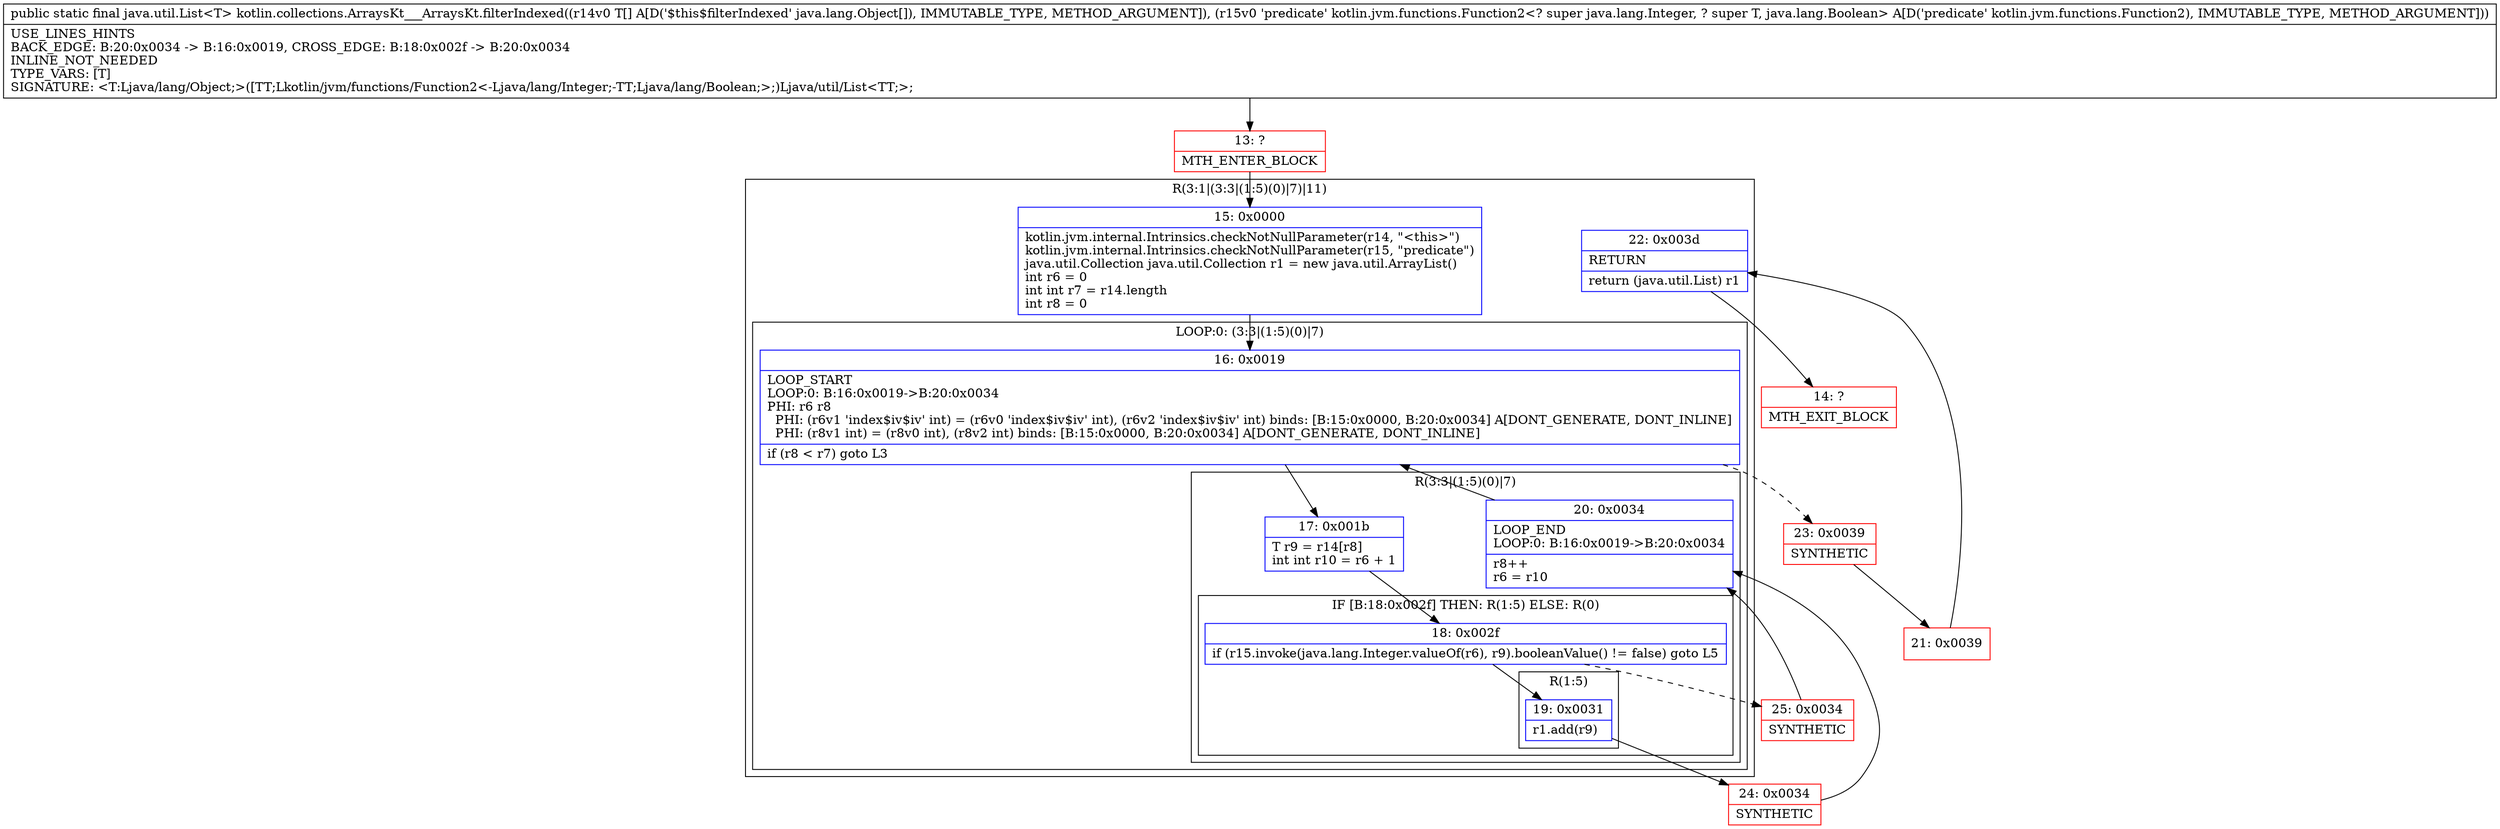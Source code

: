 digraph "CFG forkotlin.collections.ArraysKt___ArraysKt.filterIndexed([Ljava\/lang\/Object;Lkotlin\/jvm\/functions\/Function2;)Ljava\/util\/List;" {
subgraph cluster_Region_759793896 {
label = "R(3:1|(3:3|(1:5)(0)|7)|11)";
node [shape=record,color=blue];
Node_15 [shape=record,label="{15\:\ 0x0000|kotlin.jvm.internal.Intrinsics.checkNotNullParameter(r14, \"\<this\>\")\lkotlin.jvm.internal.Intrinsics.checkNotNullParameter(r15, \"predicate\")\ljava.util.Collection java.util.Collection r1 = new java.util.ArrayList()\lint r6 = 0\lint int r7 = r14.length\lint r8 = 0\l}"];
subgraph cluster_LoopRegion_773452164 {
label = "LOOP:0: (3:3|(1:5)(0)|7)";
node [shape=record,color=blue];
Node_16 [shape=record,label="{16\:\ 0x0019|LOOP_START\lLOOP:0: B:16:0x0019\-\>B:20:0x0034\lPHI: r6 r8 \l  PHI: (r6v1 'index$iv$iv' int) = (r6v0 'index$iv$iv' int), (r6v2 'index$iv$iv' int) binds: [B:15:0x0000, B:20:0x0034] A[DONT_GENERATE, DONT_INLINE]\l  PHI: (r8v1 int) = (r8v0 int), (r8v2 int) binds: [B:15:0x0000, B:20:0x0034] A[DONT_GENERATE, DONT_INLINE]\l|if (r8 \< r7) goto L3\l}"];
subgraph cluster_Region_1243951094 {
label = "R(3:3|(1:5)(0)|7)";
node [shape=record,color=blue];
Node_17 [shape=record,label="{17\:\ 0x001b|T r9 = r14[r8]\lint int r10 = r6 + 1\l}"];
subgraph cluster_IfRegion_1341537882 {
label = "IF [B:18:0x002f] THEN: R(1:5) ELSE: R(0)";
node [shape=record,color=blue];
Node_18 [shape=record,label="{18\:\ 0x002f|if (r15.invoke(java.lang.Integer.valueOf(r6), r9).booleanValue() != false) goto L5\l}"];
subgraph cluster_Region_1242993187 {
label = "R(1:5)";
node [shape=record,color=blue];
Node_19 [shape=record,label="{19\:\ 0x0031|r1.add(r9)\l}"];
}
subgraph cluster_Region_2097859825 {
label = "R(0)";
node [shape=record,color=blue];
}
}
Node_20 [shape=record,label="{20\:\ 0x0034|LOOP_END\lLOOP:0: B:16:0x0019\-\>B:20:0x0034\l|r8++\lr6 = r10\l}"];
}
}
Node_22 [shape=record,label="{22\:\ 0x003d|RETURN\l|return (java.util.List) r1\l}"];
}
Node_13 [shape=record,color=red,label="{13\:\ ?|MTH_ENTER_BLOCK\l}"];
Node_24 [shape=record,color=red,label="{24\:\ 0x0034|SYNTHETIC\l}"];
Node_25 [shape=record,color=red,label="{25\:\ 0x0034|SYNTHETIC\l}"];
Node_23 [shape=record,color=red,label="{23\:\ 0x0039|SYNTHETIC\l}"];
Node_21 [shape=record,color=red,label="{21\:\ 0x0039}"];
Node_14 [shape=record,color=red,label="{14\:\ ?|MTH_EXIT_BLOCK\l}"];
MethodNode[shape=record,label="{public static final java.util.List\<T\> kotlin.collections.ArraysKt___ArraysKt.filterIndexed((r14v0 T[] A[D('$this$filterIndexed' java.lang.Object[]), IMMUTABLE_TYPE, METHOD_ARGUMENT]), (r15v0 'predicate' kotlin.jvm.functions.Function2\<? super java.lang.Integer, ? super T, java.lang.Boolean\> A[D('predicate' kotlin.jvm.functions.Function2), IMMUTABLE_TYPE, METHOD_ARGUMENT]))  | USE_LINES_HINTS\lBACK_EDGE: B:20:0x0034 \-\> B:16:0x0019, CROSS_EDGE: B:18:0x002f \-\> B:20:0x0034\lINLINE_NOT_NEEDED\lTYPE_VARS: [T]\lSIGNATURE: \<T:Ljava\/lang\/Object;\>([TT;Lkotlin\/jvm\/functions\/Function2\<\-Ljava\/lang\/Integer;\-TT;Ljava\/lang\/Boolean;\>;)Ljava\/util\/List\<TT;\>;\l}"];
MethodNode -> Node_13;Node_15 -> Node_16;
Node_16 -> Node_17;
Node_16 -> Node_23[style=dashed];
Node_17 -> Node_18;
Node_18 -> Node_19;
Node_18 -> Node_25[style=dashed];
Node_19 -> Node_24;
Node_20 -> Node_16;
Node_22 -> Node_14;
Node_13 -> Node_15;
Node_24 -> Node_20;
Node_25 -> Node_20;
Node_23 -> Node_21;
Node_21 -> Node_22;
}

